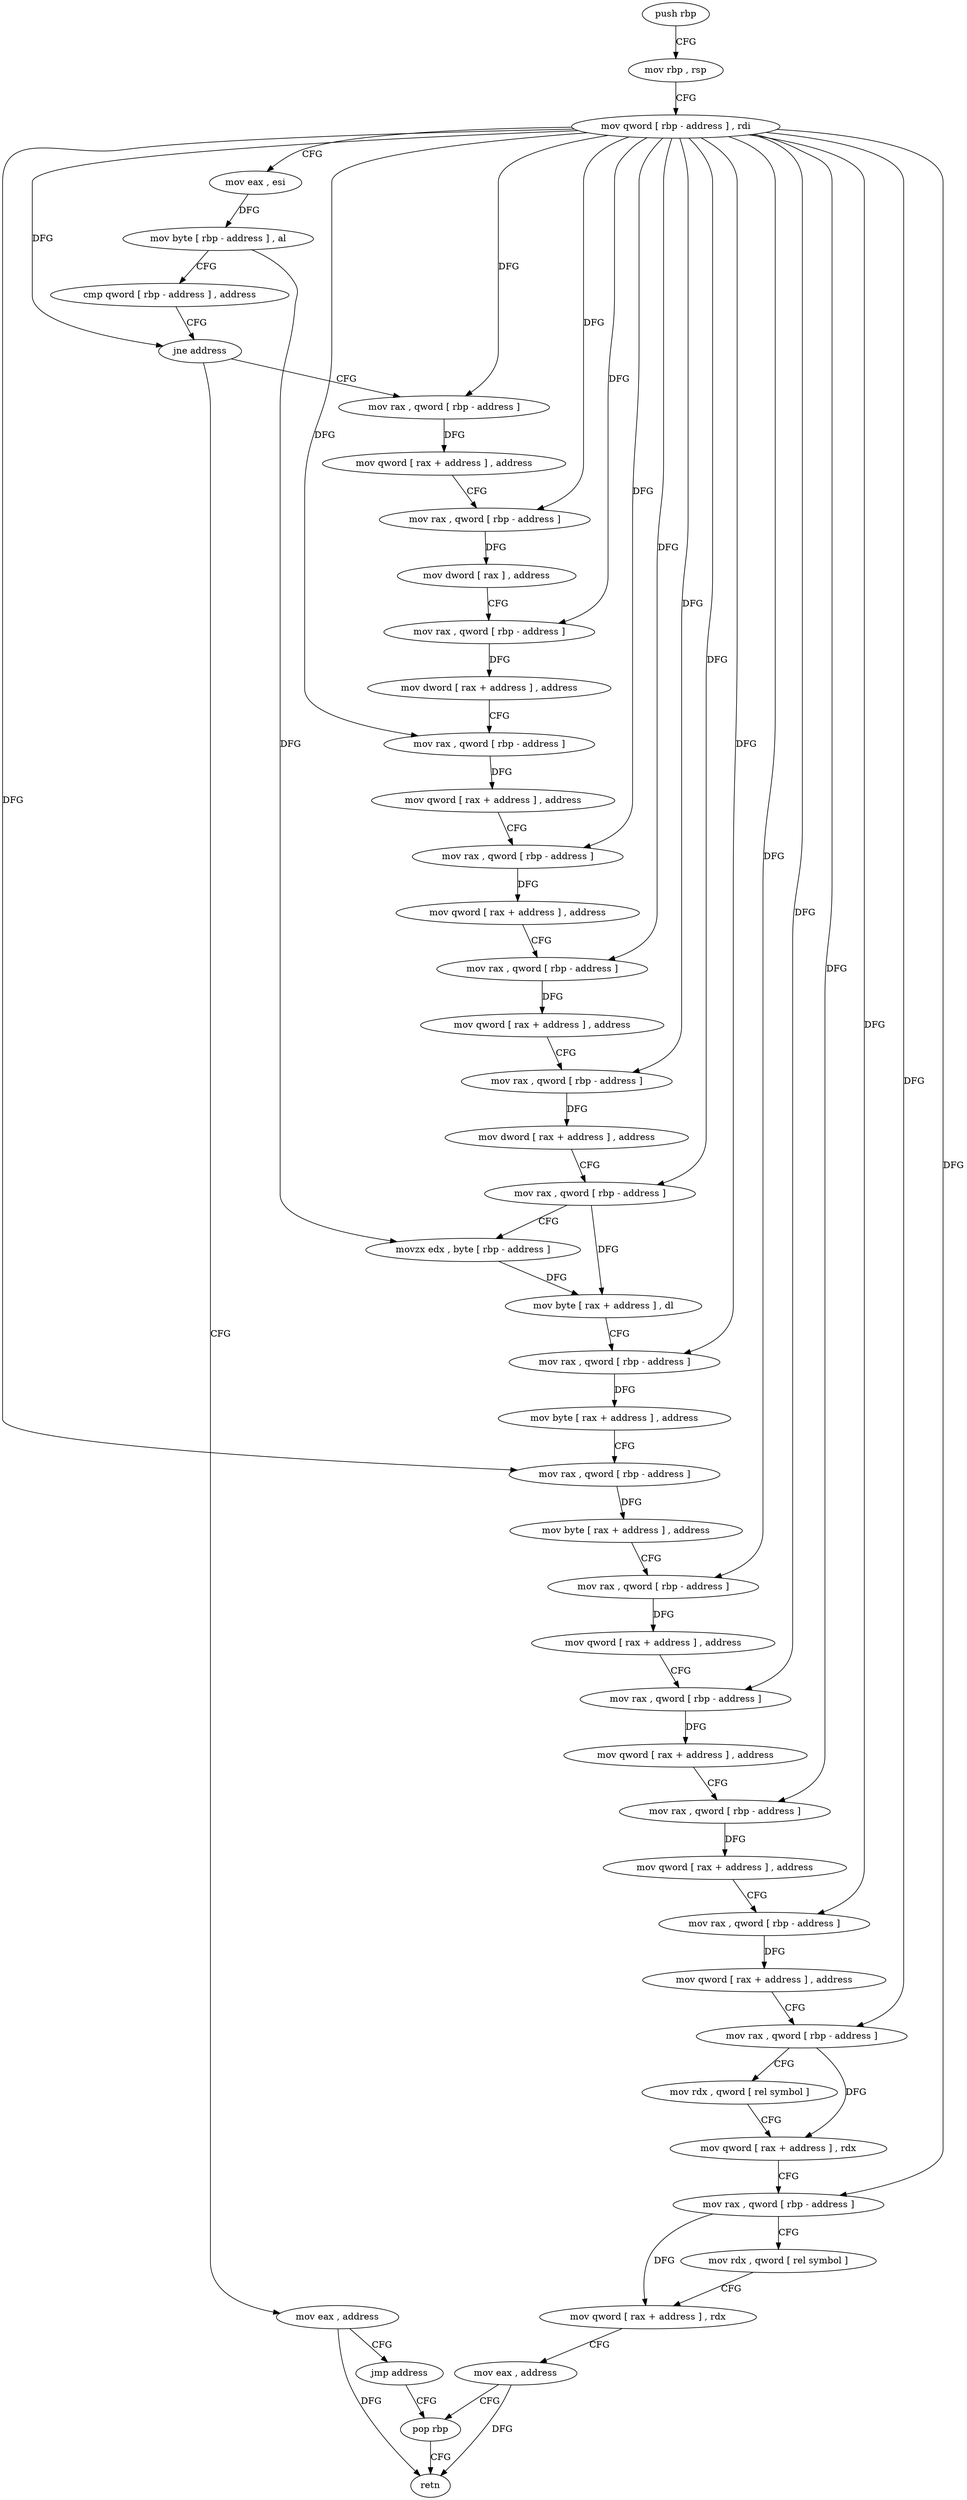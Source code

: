 digraph "func" {
"4355947" [label = "push rbp" ]
"4355948" [label = "mov rbp , rsp" ]
"4355951" [label = "mov qword [ rbp - address ] , rdi" ]
"4355955" [label = "mov eax , esi" ]
"4355957" [label = "mov byte [ rbp - address ] , al" ]
"4355960" [label = "cmp qword [ rbp - address ] , address" ]
"4355965" [label = "jne address" ]
"4355977" [label = "mov rax , qword [ rbp - address ]" ]
"4355967" [label = "mov eax , address" ]
"4355981" [label = "mov qword [ rax + address ] , address" ]
"4355989" [label = "mov rax , qword [ rbp - address ]" ]
"4355993" [label = "mov dword [ rax ] , address" ]
"4355999" [label = "mov rax , qword [ rbp - address ]" ]
"4356003" [label = "mov dword [ rax + address ] , address" ]
"4356010" [label = "mov rax , qword [ rbp - address ]" ]
"4356014" [label = "mov qword [ rax + address ] , address" ]
"4356022" [label = "mov rax , qword [ rbp - address ]" ]
"4356026" [label = "mov qword [ rax + address ] , address" ]
"4356034" [label = "mov rax , qword [ rbp - address ]" ]
"4356038" [label = "mov qword [ rax + address ] , address" ]
"4356046" [label = "mov rax , qword [ rbp - address ]" ]
"4356050" [label = "mov dword [ rax + address ] , address" ]
"4356057" [label = "mov rax , qword [ rbp - address ]" ]
"4356061" [label = "movzx edx , byte [ rbp - address ]" ]
"4356065" [label = "mov byte [ rax + address ] , dl" ]
"4356068" [label = "mov rax , qword [ rbp - address ]" ]
"4356072" [label = "mov byte [ rax + address ] , address" ]
"4356076" [label = "mov rax , qword [ rbp - address ]" ]
"4356080" [label = "mov byte [ rax + address ] , address" ]
"4356084" [label = "mov rax , qword [ rbp - address ]" ]
"4356088" [label = "mov qword [ rax + address ] , address" ]
"4356096" [label = "mov rax , qword [ rbp - address ]" ]
"4356100" [label = "mov qword [ rax + address ] , address" ]
"4356108" [label = "mov rax , qword [ rbp - address ]" ]
"4356112" [label = "mov qword [ rax + address ] , address" ]
"4356120" [label = "mov rax , qword [ rbp - address ]" ]
"4356124" [label = "mov qword [ rax + address ] , address" ]
"4356132" [label = "mov rax , qword [ rbp - address ]" ]
"4356136" [label = "mov rdx , qword [ rel symbol ]" ]
"4356143" [label = "mov qword [ rax + address ] , rdx" ]
"4356147" [label = "mov rax , qword [ rbp - address ]" ]
"4356151" [label = "mov rdx , qword [ rel symbol ]" ]
"4356158" [label = "mov qword [ rax + address ] , rdx" ]
"4356162" [label = "mov eax , address" ]
"4356167" [label = "pop rbp" ]
"4355972" [label = "jmp address" ]
"4356168" [label = "retn" ]
"4355947" -> "4355948" [ label = "CFG" ]
"4355948" -> "4355951" [ label = "CFG" ]
"4355951" -> "4355955" [ label = "CFG" ]
"4355951" -> "4355965" [ label = "DFG" ]
"4355951" -> "4355977" [ label = "DFG" ]
"4355951" -> "4355989" [ label = "DFG" ]
"4355951" -> "4355999" [ label = "DFG" ]
"4355951" -> "4356010" [ label = "DFG" ]
"4355951" -> "4356022" [ label = "DFG" ]
"4355951" -> "4356034" [ label = "DFG" ]
"4355951" -> "4356046" [ label = "DFG" ]
"4355951" -> "4356057" [ label = "DFG" ]
"4355951" -> "4356068" [ label = "DFG" ]
"4355951" -> "4356076" [ label = "DFG" ]
"4355951" -> "4356084" [ label = "DFG" ]
"4355951" -> "4356096" [ label = "DFG" ]
"4355951" -> "4356108" [ label = "DFG" ]
"4355951" -> "4356120" [ label = "DFG" ]
"4355951" -> "4356132" [ label = "DFG" ]
"4355951" -> "4356147" [ label = "DFG" ]
"4355955" -> "4355957" [ label = "DFG" ]
"4355957" -> "4355960" [ label = "CFG" ]
"4355957" -> "4356061" [ label = "DFG" ]
"4355960" -> "4355965" [ label = "CFG" ]
"4355965" -> "4355977" [ label = "CFG" ]
"4355965" -> "4355967" [ label = "CFG" ]
"4355977" -> "4355981" [ label = "DFG" ]
"4355967" -> "4355972" [ label = "CFG" ]
"4355967" -> "4356168" [ label = "DFG" ]
"4355981" -> "4355989" [ label = "CFG" ]
"4355989" -> "4355993" [ label = "DFG" ]
"4355993" -> "4355999" [ label = "CFG" ]
"4355999" -> "4356003" [ label = "DFG" ]
"4356003" -> "4356010" [ label = "CFG" ]
"4356010" -> "4356014" [ label = "DFG" ]
"4356014" -> "4356022" [ label = "CFG" ]
"4356022" -> "4356026" [ label = "DFG" ]
"4356026" -> "4356034" [ label = "CFG" ]
"4356034" -> "4356038" [ label = "DFG" ]
"4356038" -> "4356046" [ label = "CFG" ]
"4356046" -> "4356050" [ label = "DFG" ]
"4356050" -> "4356057" [ label = "CFG" ]
"4356057" -> "4356061" [ label = "CFG" ]
"4356057" -> "4356065" [ label = "DFG" ]
"4356061" -> "4356065" [ label = "DFG" ]
"4356065" -> "4356068" [ label = "CFG" ]
"4356068" -> "4356072" [ label = "DFG" ]
"4356072" -> "4356076" [ label = "CFG" ]
"4356076" -> "4356080" [ label = "DFG" ]
"4356080" -> "4356084" [ label = "CFG" ]
"4356084" -> "4356088" [ label = "DFG" ]
"4356088" -> "4356096" [ label = "CFG" ]
"4356096" -> "4356100" [ label = "DFG" ]
"4356100" -> "4356108" [ label = "CFG" ]
"4356108" -> "4356112" [ label = "DFG" ]
"4356112" -> "4356120" [ label = "CFG" ]
"4356120" -> "4356124" [ label = "DFG" ]
"4356124" -> "4356132" [ label = "CFG" ]
"4356132" -> "4356136" [ label = "CFG" ]
"4356132" -> "4356143" [ label = "DFG" ]
"4356136" -> "4356143" [ label = "CFG" ]
"4356143" -> "4356147" [ label = "CFG" ]
"4356147" -> "4356151" [ label = "CFG" ]
"4356147" -> "4356158" [ label = "DFG" ]
"4356151" -> "4356158" [ label = "CFG" ]
"4356158" -> "4356162" [ label = "CFG" ]
"4356162" -> "4356167" [ label = "CFG" ]
"4356162" -> "4356168" [ label = "DFG" ]
"4356167" -> "4356168" [ label = "CFG" ]
"4355972" -> "4356167" [ label = "CFG" ]
}

